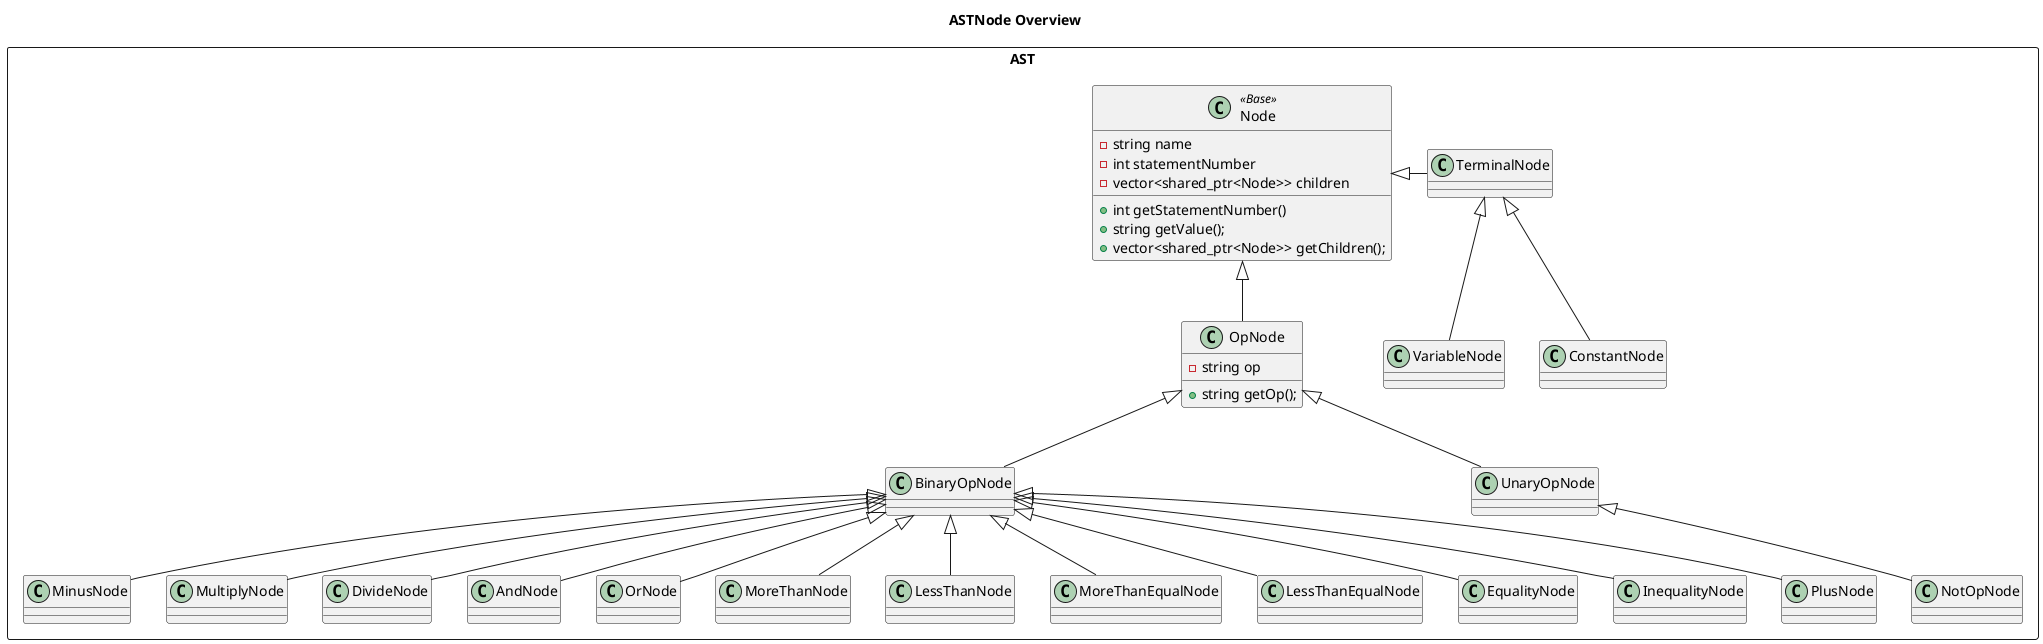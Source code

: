 @startuml

' !include ../style.puml
'skinparam ClassFontColor #000000
'skinparam ClassBorderColor #000000
' skinparam class {
' BackgroundColor<<ChildOfBase>> PaleGreen 
' ArrowColor SeaGreen
' BorderColor SpringGreen
' BackgroundColor<<Base>> Wheat
' BorderColor<<Base>> Salmon
' BackgroundColor<<GrandChildOfBase>> LightSeaGreen
' BorderColor<<GrandChildOfBase>> Salmon
' BackgroundColor<<GrandGrandChildOfBase>> Lavender
' BorderColor<<GrandGrandChildOfBase>> Salmon
' }

title ASTNode Overview

package AST <<Rectangle>> {
    Class Node <<Base>> {
        - string name
        - int statementNumber
        - vector<shared_ptr<Node>> children
        + int getStatementNumber()
        + string getValue();
        + vector<shared_ptr<Node>> getChildren();
    }
    Class OpNode {
        - string op
        + string getOp();
    }
    Class BinaryOpNode
    Class PlusNode
    Class MinusNode
    Class MultiplyNode
    Class DivideNode
    Class AndNode
    Class OrNode
    Class MoreThanNode
    Class LessThanNode
    Class MoreThanEqualNode
    Class LessThanEqualNode
    Class EqualityNode
    Class InequalityNode
    Class UnaryOpNode
    Class NotOpNode
    Class TerminalNode
    Class ConstantNode
    Class VariableNode 

    Node <|-- OpNode
    OpNode <|-- BinaryOpNode
    BinaryOpNode <|-- PlusNode
    BinaryOpNode <|-- MinusNode
    BinaryOpNode <|-- MultiplyNode
    BinaryOpNode <|-- DivideNode
    BinaryOpNode <|-- AndNode
    BinaryOpNode <|-- OrNode
    BinaryOpNode <|-- MoreThanNode
    BinaryOpNode <|-- LessThanNode
    BinaryOpNode <|-- MoreThanEqualNode
    BinaryOpNode <|-- LessThanEqualNode
    BinaryOpNode <|-- EqualityNode
    BinaryOpNode <|-- InequalityNode
    OpNode <|-- UnaryOpNode
    UnaryOpNode <|-- NotOpNode
    Node <|-right- TerminalNode
    TerminalNode <|-- ConstantNode
    TerminalNode <|-- VariableNode
}
@enduml
